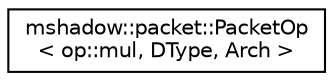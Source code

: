 digraph "Graphical Class Hierarchy"
{
 // LATEX_PDF_SIZE
  edge [fontname="Helvetica",fontsize="10",labelfontname="Helvetica",labelfontsize="10"];
  node [fontname="Helvetica",fontsize="10",shape=record];
  rankdir="LR";
  Node0 [label="mshadow::packet::PacketOp\l\< op::mul, DType, Arch \>",height=0.2,width=0.4,color="black", fillcolor="white", style="filled",URL="$structmshadow_1_1packet_1_1PacketOp_3_01op_1_1mul_00_01DType_00_01Arch_01_4.html",tooltip=" "];
}
